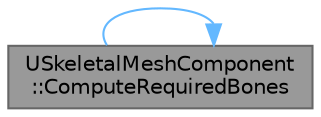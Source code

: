digraph "USkeletalMeshComponent::ComputeRequiredBones"
{
 // INTERACTIVE_SVG=YES
 // LATEX_PDF_SIZE
  bgcolor="transparent";
  edge [fontname=Helvetica,fontsize=10,labelfontname=Helvetica,labelfontsize=10];
  node [fontname=Helvetica,fontsize=10,shape=box,height=0.2,width=0.4];
  rankdir="LR";
  Node1 [id="Node000001",label="USkeletalMeshComponent\l::ComputeRequiredBones",height=0.2,width=0.4,color="gray40", fillcolor="grey60", style="filled", fontcolor="black",tooltip="Computes the required bones in this SkeletalMeshComponent based on current SkeletalMesh,..."];
  Node1 -> Node1 [id="edge1_Node000001_Node000001",color="steelblue1",style="solid",tooltip=" "];
}
